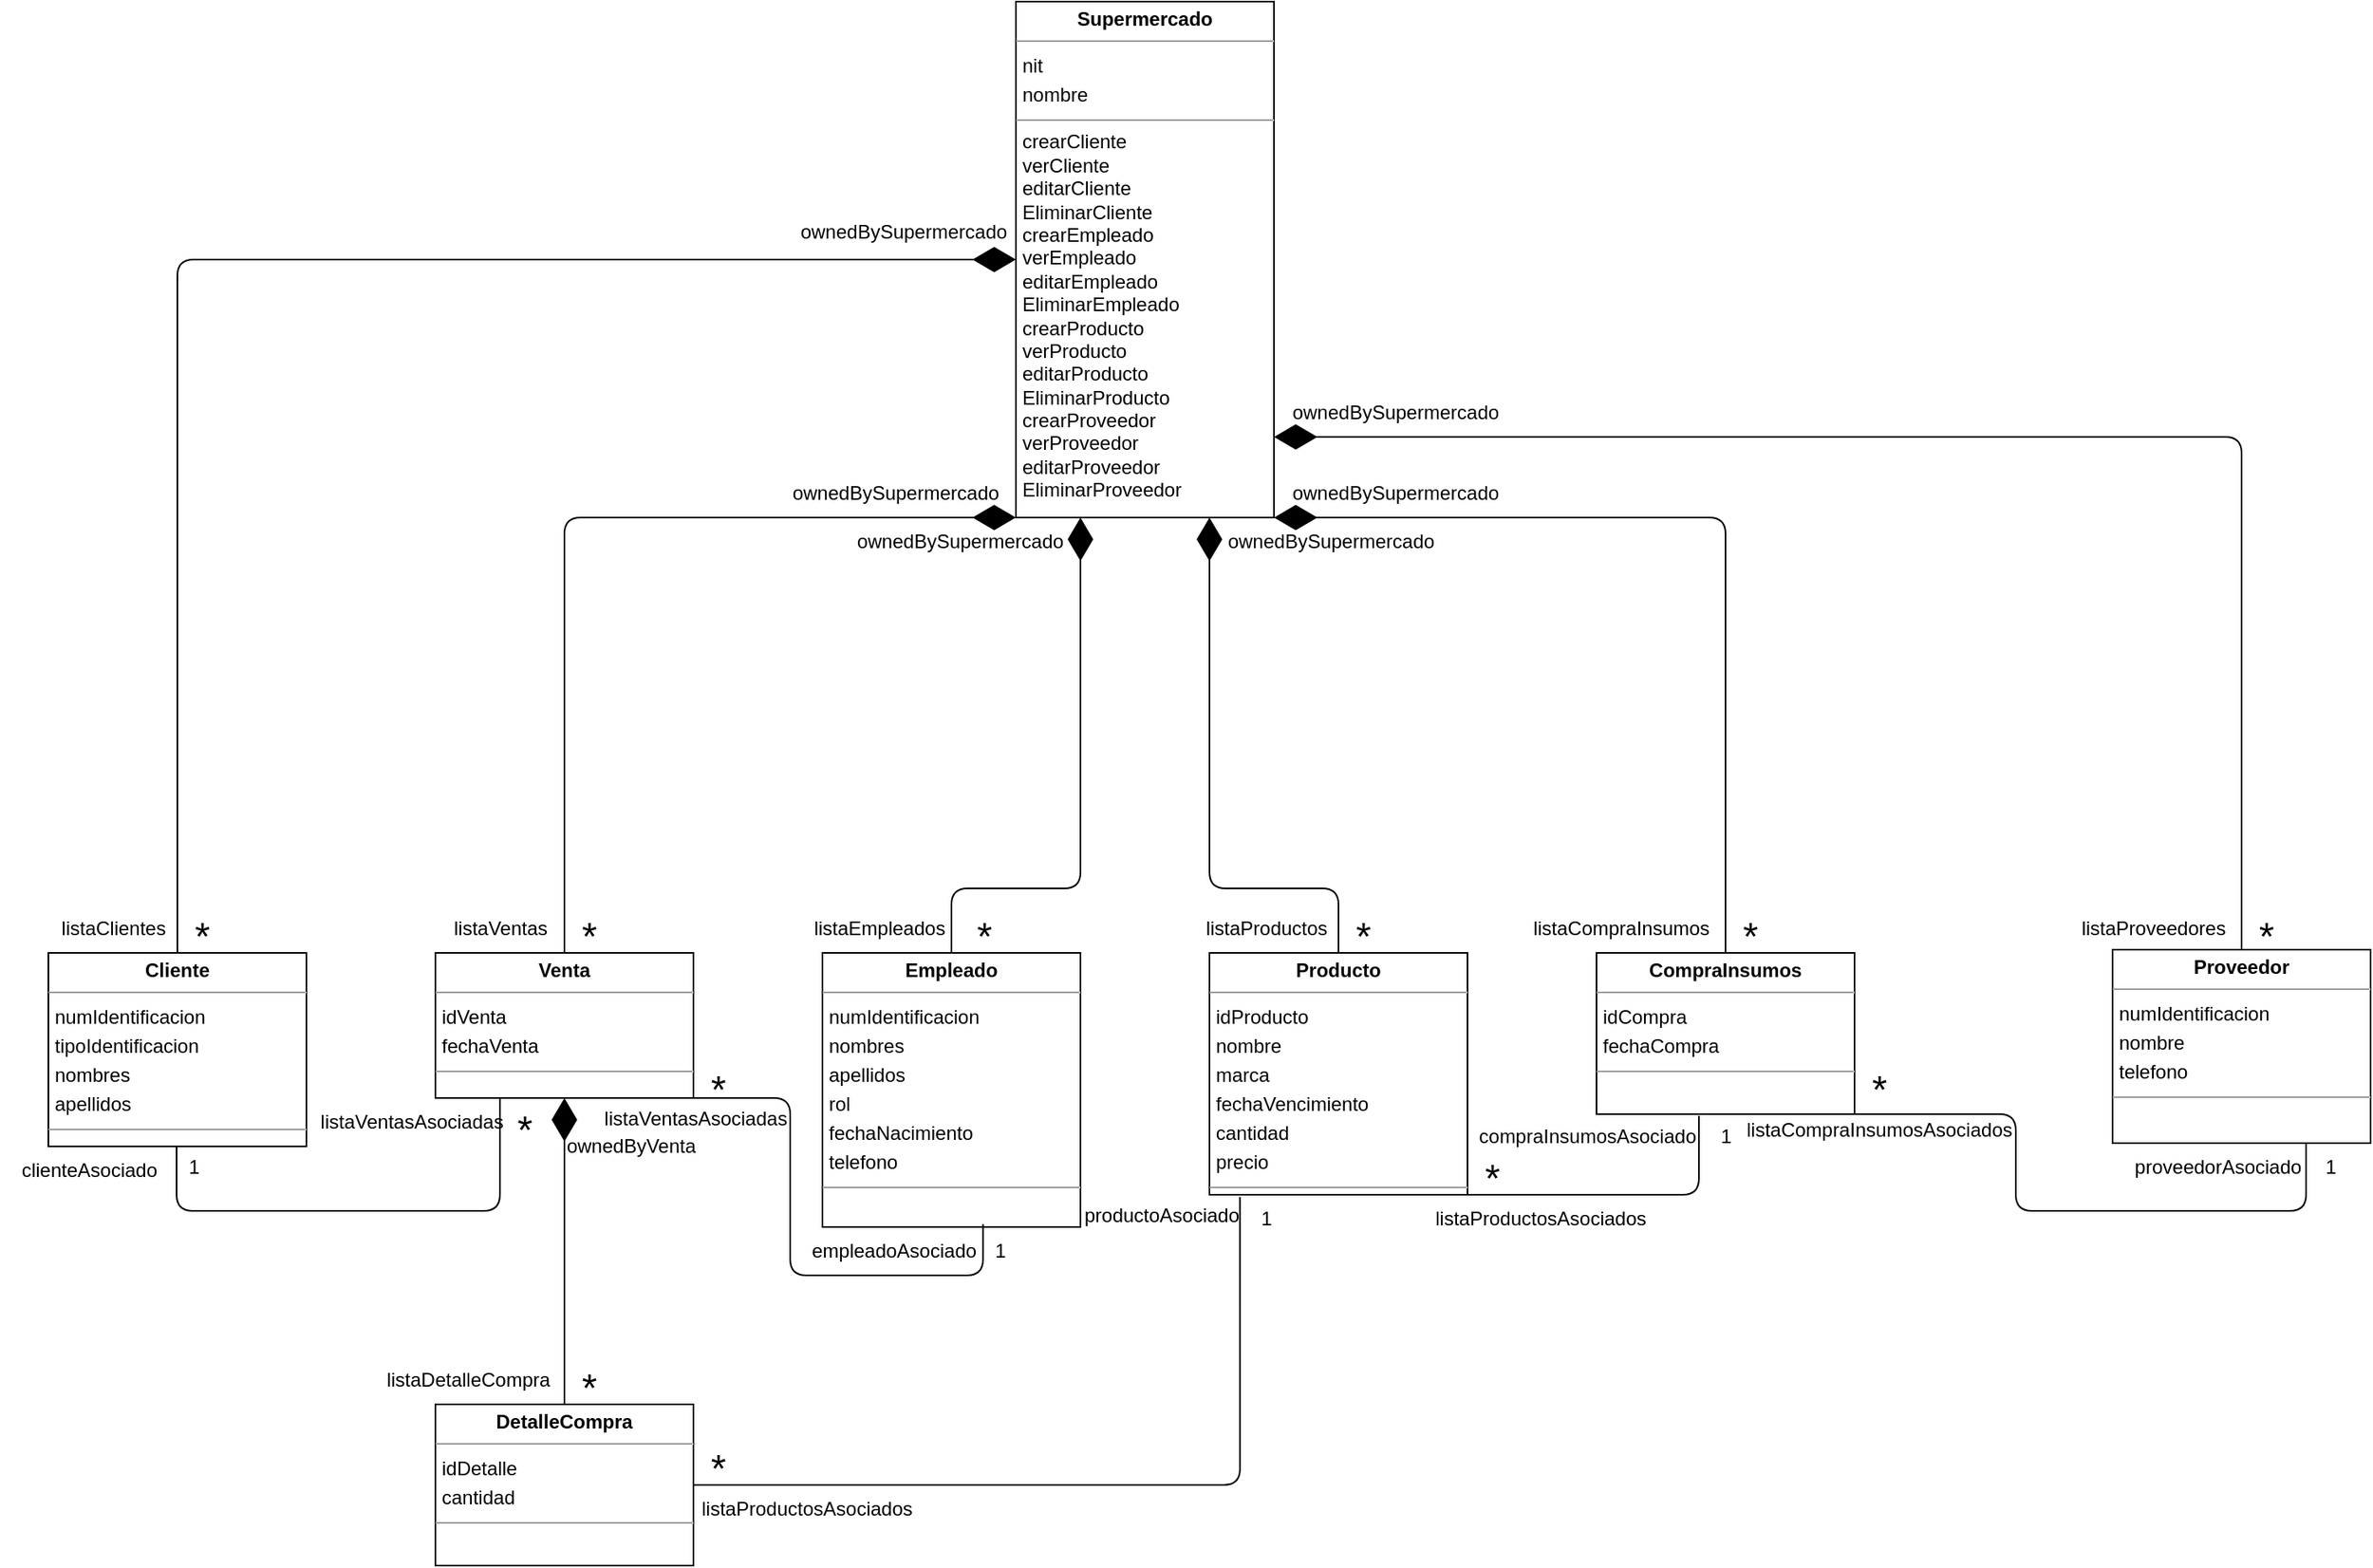 <mxfile version="22.0.4" type="onedrive">
  <diagram id="C5RBs43oDa-KdzZeNtuy" name="Page-1">
    <mxGraphModel grid="1" page="1" gridSize="10" guides="1" tooltips="1" connect="1" arrows="1" fold="1" pageScale="1" pageWidth="827" pageHeight="1169" math="0" shadow="0">
      <root>
        <mxCell id="WIyWlLk6GJQsqaUBKTNV-0" />
        <mxCell id="WIyWlLk6GJQsqaUBKTNV-1" parent="WIyWlLk6GJQsqaUBKTNV-0" />
        <mxCell id="kNCaPJdA75GjF8ZYcJyq-0" value="&lt;p style=&quot;margin:0px;margin-top:4px;text-align:center;&quot;&gt;&lt;b&gt;Cliente&lt;/b&gt;&lt;/p&gt;&lt;hr size=&quot;1&quot;&gt;&lt;p style=&quot;margin: 0px 0px 0px 4px; line-height: 150%;&quot;&gt;numIdentificacion&lt;/p&gt;&lt;p style=&quot;margin: 0px 0px 0px 4px; line-height: 150%;&quot;&gt;tipoIdentificacion&lt;/p&gt;&lt;p style=&quot;margin: 0px 0px 0px 4px; line-height: 150%;&quot;&gt;nombres&lt;/p&gt;&lt;p style=&quot;margin: 0px 0px 0px 4px; line-height: 150%;&quot;&gt;apellidos&lt;/p&gt;&lt;hr size=&quot;1&quot;&gt;&lt;p style=&quot;margin:0px;margin-left:4px;&quot;&gt;&lt;br&gt;&lt;/p&gt;" style="verticalAlign=top;align=left;overflow=fill;fontSize=12;fontFamily=Helvetica;html=1;whiteSpace=wrap;" vertex="1" parent="WIyWlLk6GJQsqaUBKTNV-1">
          <mxGeometry x="40" y="240" width="160" height="120" as="geometry" />
        </mxCell>
        <mxCell id="kNCaPJdA75GjF8ZYcJyq-1" value="&lt;p style=&quot;margin:0px;margin-top:4px;text-align:center;&quot;&gt;&lt;b&gt;Venta&lt;/b&gt;&lt;/p&gt;&lt;hr size=&quot;1&quot;&gt;&lt;p style=&quot;margin: 0px 0px 0px 4px; line-height: 150%;&quot;&gt;idVenta&lt;/p&gt;&lt;p style=&quot;margin: 0px 0px 0px 4px; line-height: 150%;&quot;&gt;fechaVenta&lt;/p&gt;&lt;hr size=&quot;1&quot;&gt;&lt;p style=&quot;margin:0px;margin-left:4px;&quot;&gt;&lt;br&gt;&lt;/p&gt;" style="verticalAlign=top;align=left;overflow=fill;fontSize=12;fontFamily=Helvetica;html=1;whiteSpace=wrap;" vertex="1" parent="WIyWlLk6GJQsqaUBKTNV-1">
          <mxGeometry x="280" y="240" width="160" height="90" as="geometry" />
        </mxCell>
        <mxCell id="Ck3OJxmytHhcV2q8WUNJ-1" value="&lt;p style=&quot;margin:0px;margin-top:4px;text-align:center;&quot;&gt;&lt;b&gt;Empleado&lt;/b&gt;&lt;/p&gt;&lt;hr size=&quot;1&quot;&gt;&lt;p style=&quot;margin: 0px 0px 0px 4px; line-height: 150%;&quot;&gt;numIdentificacion&lt;/p&gt;&lt;p style=&quot;margin: 0px 0px 0px 4px; line-height: 150%;&quot;&gt;nombres&lt;/p&gt;&lt;p style=&quot;margin: 0px 0px 0px 4px; line-height: 150%;&quot;&gt;apellidos&lt;/p&gt;&lt;p style=&quot;margin: 0px 0px 0px 4px; line-height: 150%;&quot;&gt;rol&lt;/p&gt;&lt;p style=&quot;margin: 0px 0px 0px 4px; line-height: 150%;&quot;&gt;fechaNacimiento&lt;/p&gt;&lt;p style=&quot;margin: 0px 0px 0px 4px; line-height: 150%;&quot;&gt;telefono&lt;/p&gt;&lt;hr size=&quot;1&quot;&gt;&lt;p style=&quot;margin:0px;margin-left:4px;&quot;&gt;&lt;br&gt;&lt;/p&gt;" style="verticalAlign=top;align=left;overflow=fill;fontSize=12;fontFamily=Helvetica;html=1;whiteSpace=wrap;" vertex="1" parent="WIyWlLk6GJQsqaUBKTNV-1">
          <mxGeometry x="520" y="240" width="160" height="170" as="geometry" />
        </mxCell>
        <mxCell id="Ck3OJxmytHhcV2q8WUNJ-2" value="&lt;p style=&quot;margin:0px;margin-top:4px;text-align:center;&quot;&gt;&lt;b&gt;Producto&lt;/b&gt;&lt;/p&gt;&lt;hr size=&quot;1&quot;&gt;&lt;p style=&quot;margin: 0px 0px 0px 4px; line-height: 150%;&quot;&gt;idProducto&lt;/p&gt;&lt;p style=&quot;margin: 0px 0px 0px 4px; line-height: 150%;&quot;&gt;nombre&lt;/p&gt;&lt;p style=&quot;margin: 0px 0px 0px 4px; line-height: 150%;&quot;&gt;marca&lt;/p&gt;&lt;p style=&quot;margin: 0px 0px 0px 4px; line-height: 150%;&quot;&gt;fechaVencimiento&lt;/p&gt;&lt;p style=&quot;margin: 0px 0px 0px 4px; line-height: 150%;&quot;&gt;cantidad&lt;/p&gt;&lt;p style=&quot;margin: 0px 0px 0px 4px; line-height: 150%;&quot;&gt;precio&lt;/p&gt;&lt;hr size=&quot;1&quot;&gt;&lt;p style=&quot;margin:0px;margin-left:4px;&quot;&gt;&lt;br&gt;&lt;/p&gt;" style="verticalAlign=top;align=left;overflow=fill;fontSize=12;fontFamily=Helvetica;html=1;whiteSpace=wrap;" vertex="1" parent="WIyWlLk6GJQsqaUBKTNV-1">
          <mxGeometry x="760" y="240" width="160" height="150" as="geometry" />
        </mxCell>
        <mxCell id="Ck3OJxmytHhcV2q8WUNJ-3" value="&lt;p style=&quot;margin:0px;margin-top:4px;text-align:center;&quot;&gt;&lt;b&gt;CompraInsumos&lt;/b&gt;&lt;/p&gt;&lt;hr size=&quot;1&quot;&gt;&lt;p style=&quot;margin: 0px 0px 0px 4px; line-height: 150%;&quot;&gt;idCompra&lt;/p&gt;&lt;p style=&quot;margin: 0px 0px 0px 4px; line-height: 150%;&quot;&gt;fechaCompra&lt;/p&gt;&lt;hr size=&quot;1&quot;&gt;&lt;p style=&quot;margin:0px;margin-left:4px;&quot;&gt;&lt;br&gt;&lt;/p&gt;" style="verticalAlign=top;align=left;overflow=fill;fontSize=12;fontFamily=Helvetica;html=1;whiteSpace=wrap;" vertex="1" parent="WIyWlLk6GJQsqaUBKTNV-1">
          <mxGeometry x="1000" y="240" width="160" height="100" as="geometry" />
        </mxCell>
        <mxCell id="Ck3OJxmytHhcV2q8WUNJ-4" value="&lt;p style=&quot;margin:0px;margin-top:4px;text-align:center;&quot;&gt;&lt;b&gt;Proveedor&lt;/b&gt;&lt;/p&gt;&lt;hr size=&quot;1&quot;&gt;&lt;p style=&quot;margin: 0px 0px 0px 4px; line-height: 150%;&quot;&gt;numIdentificacion&lt;/p&gt;&lt;p style=&quot;margin: 0px 0px 0px 4px; line-height: 150%;&quot;&gt;nombre&lt;/p&gt;&lt;p style=&quot;margin: 0px 0px 0px 4px; line-height: 150%;&quot;&gt;telefono&lt;/p&gt;&lt;hr size=&quot;1&quot;&gt;&lt;p style=&quot;margin:0px;margin-left:4px;&quot;&gt;&lt;br&gt;&lt;/p&gt;" style="verticalAlign=top;align=left;overflow=fill;fontSize=12;fontFamily=Helvetica;html=1;whiteSpace=wrap;" vertex="1" parent="WIyWlLk6GJQsqaUBKTNV-1">
          <mxGeometry x="1320" y="238" width="160" height="120" as="geometry" />
        </mxCell>
        <mxCell id="Ck3OJxmytHhcV2q8WUNJ-5" value="&lt;p style=&quot;margin:0px;margin-top:4px;text-align:center;&quot;&gt;&lt;b&gt;DetalleCompra&lt;/b&gt;&lt;/p&gt;&lt;hr size=&quot;1&quot;&gt;&lt;p style=&quot;margin: 0px 0px 0px 4px; line-height: 150%;&quot;&gt;idDetalle&lt;/p&gt;&lt;p style=&quot;margin: 0px 0px 0px 4px; line-height: 150%;&quot;&gt;cantidad&lt;/p&gt;&lt;hr size=&quot;1&quot;&gt;&lt;p style=&quot;margin:0px;margin-left:4px;&quot;&gt;&lt;br&gt;&lt;/p&gt;" style="verticalAlign=top;align=left;overflow=fill;fontSize=12;fontFamily=Helvetica;html=1;whiteSpace=wrap;" vertex="1" parent="WIyWlLk6GJQsqaUBKTNV-1">
          <mxGeometry x="280" y="520" width="160" height="100" as="geometry" />
        </mxCell>
        <mxCell id="Ck3OJxmytHhcV2q8WUNJ-8" value="" style="endArrow=diamondThin;endFill=1;endSize=24;html=1;rounded=0;entryX=0.5;entryY=1;entryDx=0;entryDy=0;exitX=0.5;exitY=0;exitDx=0;exitDy=0;" edge="1" parent="WIyWlLk6GJQsqaUBKTNV-1" source="Ck3OJxmytHhcV2q8WUNJ-5" target="kNCaPJdA75GjF8ZYcJyq-1">
          <mxGeometry width="160" relative="1" as="geometry">
            <mxPoint x="410" y="490" as="sourcePoint" />
            <mxPoint x="570" y="490" as="targetPoint" />
          </mxGeometry>
        </mxCell>
        <mxCell id="Ck3OJxmytHhcV2q8WUNJ-9" value="" style="endArrow=none;endFill=0;endSize=24;html=1;rounded=1;entryX=0.5;entryY=1;entryDx=0;entryDy=0;exitX=0.25;exitY=1;exitDx=0;exitDy=0;edgeStyle=orthogonalEdgeStyle;" edge="1" parent="WIyWlLk6GJQsqaUBKTNV-1" source="kNCaPJdA75GjF8ZYcJyq-1">
          <mxGeometry width="160" relative="1" as="geometry">
            <mxPoint x="119.5" y="550" as="sourcePoint" />
            <mxPoint x="119.5" y="360" as="targetPoint" />
            <Array as="points">
              <mxPoint x="320" y="400" />
              <mxPoint x="120" y="400" />
            </Array>
          </mxGeometry>
        </mxCell>
        <mxCell id="Ck3OJxmytHhcV2q8WUNJ-10" value="&lt;font style=&quot;font-size: 24px;&quot;&gt;*&lt;/font&gt;" style="text;html=1;align=center;verticalAlign=middle;resizable=0;points=[];autosize=1;strokeColor=none;fillColor=none;" vertex="1" parent="WIyWlLk6GJQsqaUBKTNV-1">
          <mxGeometry x="320" y="330" width="30" height="40" as="geometry" />
        </mxCell>
        <mxCell id="Ck3OJxmytHhcV2q8WUNJ-11" value="1" style="text;html=1;align=center;verticalAlign=middle;resizable=0;points=[];autosize=1;strokeColor=none;fillColor=none;" vertex="1" parent="WIyWlLk6GJQsqaUBKTNV-1">
          <mxGeometry x="115" y="358" width="30" height="30" as="geometry" />
        </mxCell>
        <mxCell id="Ck3OJxmytHhcV2q8WUNJ-12" value="" style="endArrow=none;endFill=0;endSize=24;html=1;rounded=1;exitX=0.153;exitY=-0.06;exitDx=0;exitDy=0;edgeStyle=orthogonalEdgeStyle;entryX=1;entryY=1;entryDx=0;entryDy=0;exitPerimeter=0;" edge="1" parent="WIyWlLk6GJQsqaUBKTNV-1" source="Ck3OJxmytHhcV2q8WUNJ-14" target="kNCaPJdA75GjF8ZYcJyq-1">
          <mxGeometry width="160" relative="1" as="geometry">
            <mxPoint x="600.5" y="410" as="sourcePoint" />
            <mxPoint x="400" y="440" as="targetPoint" />
            <Array as="points">
              <mxPoint x="620" y="440" />
              <mxPoint x="500" y="440" />
              <mxPoint x="500" y="330" />
            </Array>
          </mxGeometry>
        </mxCell>
        <mxCell id="Ck3OJxmytHhcV2q8WUNJ-13" value="&lt;font style=&quot;font-size: 24px;&quot;&gt;*&lt;/font&gt;" style="text;html=1;align=center;verticalAlign=middle;resizable=0;points=[];autosize=1;strokeColor=none;fillColor=none;" vertex="1" parent="WIyWlLk6GJQsqaUBKTNV-1">
          <mxGeometry x="440" y="305" width="30" height="40" as="geometry" />
        </mxCell>
        <mxCell id="Ck3OJxmytHhcV2q8WUNJ-14" value="&lt;font style=&quot;font-size: 12px;&quot;&gt;1&lt;/font&gt;" style="text;html=1;align=center;verticalAlign=middle;resizable=0;points=[];autosize=1;strokeColor=none;fillColor=none;" vertex="1" parent="WIyWlLk6GJQsqaUBKTNV-1">
          <mxGeometry x="615" y="410" width="30" height="30" as="geometry" />
        </mxCell>
        <mxCell id="Ck3OJxmytHhcV2q8WUNJ-15" value="&lt;font style=&quot;font-size: 24px;&quot;&gt;*&lt;/font&gt;" style="text;html=1;align=center;verticalAlign=middle;resizable=0;points=[];autosize=1;strokeColor=none;fillColor=none;" vertex="1" parent="WIyWlLk6GJQsqaUBKTNV-1">
          <mxGeometry x="360" y="490" width="30" height="40" as="geometry" />
        </mxCell>
        <mxCell id="Ck3OJxmytHhcV2q8WUNJ-16" value="" style="endArrow=none;endFill=0;endSize=24;html=1;rounded=1;exitX=0.118;exitY=1.009;exitDx=0;exitDy=0;edgeStyle=orthogonalEdgeStyle;entryX=1;entryY=0.5;entryDx=0;entryDy=0;exitPerimeter=0;" edge="1" parent="WIyWlLk6GJQsqaUBKTNV-1" source="Ck3OJxmytHhcV2q8WUNJ-2" target="Ck3OJxmytHhcV2q8WUNJ-5">
          <mxGeometry width="160" relative="1" as="geometry">
            <mxPoint x="789.5" y="560" as="sourcePoint" />
            <mxPoint x="590" y="480" as="targetPoint" />
            <Array as="points">
              <mxPoint x="779" y="570" />
            </Array>
          </mxGeometry>
        </mxCell>
        <mxCell id="Ck3OJxmytHhcV2q8WUNJ-17" value="&lt;font style=&quot;font-size: 24px;&quot;&gt;*&lt;/font&gt;" style="text;html=1;align=center;verticalAlign=middle;resizable=0;points=[];autosize=1;strokeColor=none;fillColor=none;" vertex="1" parent="WIyWlLk6GJQsqaUBKTNV-1">
          <mxGeometry x="440" y="540" width="30" height="40" as="geometry" />
        </mxCell>
        <mxCell id="Ck3OJxmytHhcV2q8WUNJ-18" value="&lt;font style=&quot;font-size: 12px;&quot;&gt;1&lt;/font&gt;" style="text;html=1;align=center;verticalAlign=middle;resizable=0;points=[];autosize=1;strokeColor=none;fillColor=none;" vertex="1" parent="WIyWlLk6GJQsqaUBKTNV-1">
          <mxGeometry x="780" y="390" width="30" height="30" as="geometry" />
        </mxCell>
        <mxCell id="Ck3OJxmytHhcV2q8WUNJ-19" value="" style="endArrow=none;endFill=0;endSize=24;html=1;rounded=1;exitX=0.397;exitY=1.01;exitDx=0;exitDy=0;edgeStyle=orthogonalEdgeStyle;entryX=1;entryY=1;entryDx=0;entryDy=0;exitPerimeter=0;" edge="1" parent="WIyWlLk6GJQsqaUBKTNV-1" source="Ck3OJxmytHhcV2q8WUNJ-3" target="Ck3OJxmytHhcV2q8WUNJ-2">
          <mxGeometry width="160" relative="1" as="geometry">
            <mxPoint x="1280" y="310" as="sourcePoint" />
            <mxPoint x="880" y="490" as="targetPoint" />
            <Array as="points">
              <mxPoint x="1064" y="390" />
            </Array>
          </mxGeometry>
        </mxCell>
        <mxCell id="Ck3OJxmytHhcV2q8WUNJ-20" value="&lt;font style=&quot;font-size: 24px;&quot;&gt;*&lt;/font&gt;" style="text;html=1;align=center;verticalAlign=middle;resizable=0;points=[];autosize=1;strokeColor=none;fillColor=none;" vertex="1" parent="WIyWlLk6GJQsqaUBKTNV-1">
          <mxGeometry x="920" y="360" width="30" height="40" as="geometry" />
        </mxCell>
        <mxCell id="Ck3OJxmytHhcV2q8WUNJ-21" value="&lt;font style=&quot;font-size: 12px;&quot;&gt;1&lt;/font&gt;" style="text;html=1;align=center;verticalAlign=middle;resizable=0;points=[];autosize=1;strokeColor=none;fillColor=none;" vertex="1" parent="WIyWlLk6GJQsqaUBKTNV-1">
          <mxGeometry x="1065" y="339" width="30" height="30" as="geometry" />
        </mxCell>
        <mxCell id="Ck3OJxmytHhcV2q8WUNJ-22" value="" style="endArrow=none;endFill=0;endSize=24;html=1;rounded=1;exitX=0.75;exitY=1;exitDx=0;exitDy=0;edgeStyle=orthogonalEdgeStyle;entryX=1;entryY=1;entryDx=0;entryDy=0;" edge="1" parent="WIyWlLk6GJQsqaUBKTNV-1" source="Ck3OJxmytHhcV2q8WUNJ-4" target="Ck3OJxmytHhcV2q8WUNJ-3">
          <mxGeometry width="160" relative="1" as="geometry">
            <mxPoint x="1280" y="290" as="sourcePoint" />
            <mxPoint x="1120" y="340" as="targetPoint" />
            <Array as="points">
              <mxPoint x="1440" y="400" />
              <mxPoint x="1260" y="400" />
              <mxPoint x="1260" y="340" />
            </Array>
          </mxGeometry>
        </mxCell>
        <mxCell id="Ck3OJxmytHhcV2q8WUNJ-23" value="&lt;font style=&quot;font-size: 24px;&quot;&gt;*&lt;/font&gt;" style="text;html=1;align=center;verticalAlign=middle;resizable=0;points=[];autosize=1;strokeColor=none;fillColor=none;" vertex="1" parent="WIyWlLk6GJQsqaUBKTNV-1">
          <mxGeometry x="1160" y="305" width="30" height="40" as="geometry" />
        </mxCell>
        <mxCell id="Ck3OJxmytHhcV2q8WUNJ-24" value="&lt;font style=&quot;font-size: 12px;&quot;&gt;1&lt;/font&gt;" style="text;html=1;align=center;verticalAlign=middle;resizable=0;points=[];autosize=1;strokeColor=none;fillColor=none;" vertex="1" parent="WIyWlLk6GJQsqaUBKTNV-1">
          <mxGeometry x="1440" y="358" width="30" height="30" as="geometry" />
        </mxCell>
        <mxCell id="Ck3OJxmytHhcV2q8WUNJ-25" value="&lt;p style=&quot;margin:0px;margin-top:4px;text-align:center;&quot;&gt;&lt;b&gt;Supermercado&lt;/b&gt;&lt;/p&gt;&lt;hr size=&quot;1&quot;&gt;&lt;p style=&quot;margin: 0px 0px 0px 4px; line-height: 150%;&quot;&gt;nit&lt;/p&gt;&lt;p style=&quot;margin: 0px 0px 0px 4px; line-height: 150%;&quot;&gt;nombre&lt;/p&gt;&lt;hr size=&quot;1&quot;&gt;&lt;p style=&quot;margin:0px;margin-left:4px;&quot;&gt;crearCliente&lt;/p&gt;&lt;p style=&quot;margin:0px;margin-left:4px;&quot;&gt;verCliente&lt;/p&gt;&lt;p style=&quot;margin:0px;margin-left:4px;&quot;&gt;editarCliente&lt;/p&gt;&lt;p style=&quot;margin:0px;margin-left:4px;&quot;&gt;EliminarCliente&lt;/p&gt;&lt;p style=&quot;border-color: var(--border-color); margin: 0px 0px 0px 4px;&quot;&gt;crearEmpleado&lt;/p&gt;&lt;p style=&quot;border-color: var(--border-color); margin: 0px 0px 0px 4px;&quot;&gt;verEmpleado&lt;/p&gt;&lt;p style=&quot;border-color: var(--border-color); margin: 0px 0px 0px 4px;&quot;&gt;editarEmpleado&lt;/p&gt;&lt;p style=&quot;border-color: var(--border-color); margin: 0px 0px 0px 4px;&quot;&gt;EliminarEmpleado&lt;/p&gt;&lt;p style=&quot;border-color: var(--border-color); margin: 0px 0px 0px 4px;&quot;&gt;crearProducto&lt;/p&gt;&lt;p style=&quot;border-color: var(--border-color); margin: 0px 0px 0px 4px;&quot;&gt;verProducto&lt;/p&gt;&lt;p style=&quot;border-color: var(--border-color); margin: 0px 0px 0px 4px;&quot;&gt;editarProducto&lt;/p&gt;&lt;p style=&quot;border-color: var(--border-color); margin: 0px 0px 0px 4px;&quot;&gt;EliminarProducto&lt;/p&gt;&lt;p style=&quot;border-color: var(--border-color); margin: 0px 0px 0px 4px;&quot;&gt;crearProveedor&lt;/p&gt;&lt;p style=&quot;border-color: var(--border-color); margin: 0px 0px 0px 4px;&quot;&gt;verProveedor&lt;/p&gt;&lt;p style=&quot;border-color: var(--border-color); margin: 0px 0px 0px 4px;&quot;&gt;editarProveedor&lt;/p&gt;&lt;p style=&quot;border-color: var(--border-color); margin: 0px 0px 0px 4px;&quot;&gt;EliminarProveedor&lt;/p&gt;" style="verticalAlign=top;align=left;overflow=fill;fontSize=12;fontFamily=Helvetica;html=1;whiteSpace=wrap;" vertex="1" parent="WIyWlLk6GJQsqaUBKTNV-1">
          <mxGeometry x="640" y="-350" width="160" height="320" as="geometry" />
        </mxCell>
        <mxCell id="Ck3OJxmytHhcV2q8WUNJ-26" value="" style="endArrow=diamondThin;endFill=1;endSize=24;html=1;rounded=1;entryX=0;entryY=0.5;entryDx=0;entryDy=0;exitX=0.5;exitY=0;exitDx=0;exitDy=0;edgeStyle=orthogonalEdgeStyle;" edge="1" parent="WIyWlLk6GJQsqaUBKTNV-1" source="kNCaPJdA75GjF8ZYcJyq-0" target="Ck3OJxmytHhcV2q8WUNJ-25">
          <mxGeometry width="160" relative="1" as="geometry">
            <mxPoint x="454.5" y="110" as="sourcePoint" />
            <mxPoint x="454.5" y="-80" as="targetPoint" />
          </mxGeometry>
        </mxCell>
        <mxCell id="Ck3OJxmytHhcV2q8WUNJ-27" value="&lt;font style=&quot;font-size: 24px;&quot;&gt;*&lt;/font&gt;" style="text;html=1;align=center;verticalAlign=middle;resizable=0;points=[];autosize=1;strokeColor=none;fillColor=none;" vertex="1" parent="WIyWlLk6GJQsqaUBKTNV-1">
          <mxGeometry x="120" y="210" width="30" height="40" as="geometry" />
        </mxCell>
        <mxCell id="Ck3OJxmytHhcV2q8WUNJ-28" value="" style="endArrow=diamondThin;endFill=1;endSize=24;html=1;rounded=1;entryX=0;entryY=0.5;entryDx=0;entryDy=0;exitX=0.5;exitY=0;exitDx=0;exitDy=0;edgeStyle=orthogonalEdgeStyle;" edge="1" parent="WIyWlLk6GJQsqaUBKTNV-1" source="kNCaPJdA75GjF8ZYcJyq-1">
          <mxGeometry width="160" relative="1" as="geometry">
            <mxPoint x="120" y="285" as="sourcePoint" />
            <mxPoint x="640" y="-30" as="targetPoint" />
            <Array as="points">
              <mxPoint x="360" y="-30" />
            </Array>
          </mxGeometry>
        </mxCell>
        <mxCell id="Ck3OJxmytHhcV2q8WUNJ-29" value="&lt;font style=&quot;font-size: 24px;&quot;&gt;*&lt;/font&gt;" style="text;html=1;align=center;verticalAlign=middle;resizable=0;points=[];autosize=1;strokeColor=none;fillColor=none;" vertex="1" parent="WIyWlLk6GJQsqaUBKTNV-1">
          <mxGeometry x="360" y="210" width="30" height="40" as="geometry" />
        </mxCell>
        <mxCell id="Ck3OJxmytHhcV2q8WUNJ-30" value="" style="endArrow=diamondThin;endFill=1;endSize=24;html=1;rounded=1;entryX=0.25;entryY=1;entryDx=0;entryDy=0;exitX=0.5;exitY=0;exitDx=0;exitDy=0;edgeStyle=orthogonalEdgeStyle;" edge="1" parent="WIyWlLk6GJQsqaUBKTNV-1" source="Ck3OJxmytHhcV2q8WUNJ-1" target="Ck3OJxmytHhcV2q8WUNJ-25">
          <mxGeometry width="160" relative="1" as="geometry">
            <mxPoint x="370" y="250" as="sourcePoint" />
            <mxPoint x="650" y="-20" as="targetPoint" />
            <Array as="points">
              <mxPoint x="600" y="200" />
              <mxPoint x="680" y="200" />
            </Array>
          </mxGeometry>
        </mxCell>
        <mxCell id="Ck3OJxmytHhcV2q8WUNJ-31" value="&lt;font style=&quot;font-size: 24px;&quot;&gt;*&lt;/font&gt;" style="text;html=1;align=center;verticalAlign=middle;resizable=0;points=[];autosize=1;strokeColor=none;fillColor=none;" vertex="1" parent="WIyWlLk6GJQsqaUBKTNV-1">
          <mxGeometry x="605" y="210" width="30" height="40" as="geometry" />
        </mxCell>
        <mxCell id="Ck3OJxmytHhcV2q8WUNJ-32" value="" style="endArrow=diamondThin;endFill=1;endSize=24;html=1;rounded=1;entryX=0.25;entryY=1;entryDx=0;entryDy=0;exitX=0.5;exitY=0;exitDx=0;exitDy=0;edgeStyle=orthogonalEdgeStyle;" edge="1" parent="WIyWlLk6GJQsqaUBKTNV-1" source="Ck3OJxmytHhcV2q8WUNJ-2">
          <mxGeometry width="160" relative="1" as="geometry">
            <mxPoint x="680" y="240" as="sourcePoint" />
            <mxPoint x="760" y="-30" as="targetPoint" />
            <Array as="points">
              <mxPoint x="840" y="200" />
              <mxPoint x="760" y="200" />
            </Array>
          </mxGeometry>
        </mxCell>
        <mxCell id="Ck3OJxmytHhcV2q8WUNJ-33" value="&lt;font style=&quot;font-size: 24px;&quot;&gt;*&lt;/font&gt;" style="text;html=1;align=center;verticalAlign=middle;resizable=0;points=[];autosize=1;strokeColor=none;fillColor=none;" vertex="1" parent="WIyWlLk6GJQsqaUBKTNV-1">
          <mxGeometry x="840" y="210" width="30" height="40" as="geometry" />
        </mxCell>
        <mxCell id="Ck3OJxmytHhcV2q8WUNJ-34" value="" style="endArrow=diamondThin;endFill=1;endSize=24;html=1;rounded=1;entryX=0.25;entryY=1;entryDx=0;entryDy=0;exitX=0.5;exitY=0;exitDx=0;exitDy=0;edgeStyle=orthogonalEdgeStyle;" edge="1" parent="WIyWlLk6GJQsqaUBKTNV-1" source="Ck3OJxmytHhcV2q8WUNJ-3">
          <mxGeometry width="160" relative="1" as="geometry">
            <mxPoint x="880" y="240" as="sourcePoint" />
            <mxPoint x="800" y="-30" as="targetPoint" />
            <Array as="points">
              <mxPoint x="1080" y="-30" />
            </Array>
          </mxGeometry>
        </mxCell>
        <mxCell id="Ck3OJxmytHhcV2q8WUNJ-35" value="&lt;font style=&quot;font-size: 24px;&quot;&gt;*&lt;/font&gt;" style="text;html=1;align=center;verticalAlign=middle;resizable=0;points=[];autosize=1;strokeColor=none;fillColor=none;" vertex="1" parent="WIyWlLk6GJQsqaUBKTNV-1">
          <mxGeometry x="1080" y="210" width="30" height="40" as="geometry" />
        </mxCell>
        <mxCell id="Ck3OJxmytHhcV2q8WUNJ-36" value="" style="endArrow=diamondThin;endFill=1;endSize=24;html=1;rounded=1;entryX=0.25;entryY=1;entryDx=0;entryDy=0;exitX=0.5;exitY=0;exitDx=0;exitDy=0;edgeStyle=orthogonalEdgeStyle;" edge="1" parent="WIyWlLk6GJQsqaUBKTNV-1" source="Ck3OJxmytHhcV2q8WUNJ-4">
          <mxGeometry width="160" relative="1" as="geometry">
            <mxPoint x="1080" y="190" as="sourcePoint" />
            <mxPoint x="800" y="-80" as="targetPoint" />
            <Array as="points">
              <mxPoint x="1400" y="-80" />
            </Array>
          </mxGeometry>
        </mxCell>
        <mxCell id="Ck3OJxmytHhcV2q8WUNJ-37" value="&lt;font style=&quot;font-size: 24px;&quot;&gt;*&lt;/font&gt;" style="text;html=1;align=center;verticalAlign=middle;resizable=0;points=[];autosize=1;strokeColor=none;fillColor=none;" vertex="1" parent="WIyWlLk6GJQsqaUBKTNV-1">
          <mxGeometry x="1400" y="210" width="30" height="40" as="geometry" />
        </mxCell>
        <mxCell id="sX47agzZfYIS_Kz9H4tk-0" value="ownedBySupermercado" style="text;html=1;align=center;verticalAlign=middle;resizable=0;points=[];autosize=1;strokeColor=none;fillColor=none;" vertex="1" parent="WIyWlLk6GJQsqaUBKTNV-1">
          <mxGeometry x="495" y="-222" width="150" height="30" as="geometry" />
        </mxCell>
        <mxCell id="sX47agzZfYIS_Kz9H4tk-1" value="ownedBySupermercado" style="text;html=1;align=center;verticalAlign=middle;resizable=0;points=[];autosize=1;strokeColor=none;fillColor=none;" vertex="1" parent="WIyWlLk6GJQsqaUBKTNV-1">
          <mxGeometry x="490" y="-60" width="150" height="30" as="geometry" />
        </mxCell>
        <mxCell id="sX47agzZfYIS_Kz9H4tk-2" value="ownedBySupermercado" style="text;html=1;align=center;verticalAlign=middle;resizable=0;points=[];autosize=1;strokeColor=none;fillColor=none;" vertex="1" parent="WIyWlLk6GJQsqaUBKTNV-1">
          <mxGeometry x="530" y="-30" width="150" height="30" as="geometry" />
        </mxCell>
        <mxCell id="sX47agzZfYIS_Kz9H4tk-3" value="ownedBySupermercado" style="text;html=1;align=center;verticalAlign=middle;resizable=0;points=[];autosize=1;strokeColor=none;fillColor=none;" vertex="1" parent="WIyWlLk6GJQsqaUBKTNV-1">
          <mxGeometry x="760" y="-30" width="150" height="30" as="geometry" />
        </mxCell>
        <mxCell id="sX47agzZfYIS_Kz9H4tk-4" value="ownedBySupermercado" style="text;html=1;align=center;verticalAlign=middle;resizable=0;points=[];autosize=1;strokeColor=none;fillColor=none;" vertex="1" parent="WIyWlLk6GJQsqaUBKTNV-1">
          <mxGeometry x="800" y="-60" width="150" height="30" as="geometry" />
        </mxCell>
        <mxCell id="sX47agzZfYIS_Kz9H4tk-5" value="ownedBySupermercado" style="text;html=1;align=center;verticalAlign=middle;resizable=0;points=[];autosize=1;strokeColor=none;fillColor=none;" vertex="1" parent="WIyWlLk6GJQsqaUBKTNV-1">
          <mxGeometry x="800" y="-110" width="150" height="30" as="geometry" />
        </mxCell>
        <mxCell id="sX47agzZfYIS_Kz9H4tk-6" value="ownedByVenta" style="text;html=1;align=center;verticalAlign=middle;resizable=0;points=[];autosize=1;strokeColor=none;fillColor=none;" vertex="1" parent="WIyWlLk6GJQsqaUBKTNV-1">
          <mxGeometry x="351" y="345" width="100" height="30" as="geometry" />
        </mxCell>
        <mxCell id="sX47agzZfYIS_Kz9H4tk-7" value="listaClientes" style="text;html=1;align=center;verticalAlign=middle;resizable=0;points=[];autosize=1;strokeColor=none;fillColor=none;" vertex="1" parent="WIyWlLk6GJQsqaUBKTNV-1">
          <mxGeometry x="35" y="210" width="90" height="30" as="geometry" />
        </mxCell>
        <mxCell id="sX47agzZfYIS_Kz9H4tk-8" value="listaVentas" style="text;html=1;align=center;verticalAlign=middle;resizable=0;points=[];autosize=1;strokeColor=none;fillColor=none;" vertex="1" parent="WIyWlLk6GJQsqaUBKTNV-1">
          <mxGeometry x="280" y="210" width="80" height="30" as="geometry" />
        </mxCell>
        <mxCell id="sX47agzZfYIS_Kz9H4tk-9" value="listaEmpleados" style="text;html=1;align=center;verticalAlign=middle;resizable=0;points=[];autosize=1;strokeColor=none;fillColor=none;" vertex="1" parent="WIyWlLk6GJQsqaUBKTNV-1">
          <mxGeometry x="505" y="210" width="100" height="30" as="geometry" />
        </mxCell>
        <mxCell id="sX47agzZfYIS_Kz9H4tk-10" value="listaProductos" style="text;html=1;align=center;verticalAlign=middle;resizable=0;points=[];autosize=1;strokeColor=none;fillColor=none;" vertex="1" parent="WIyWlLk6GJQsqaUBKTNV-1">
          <mxGeometry x="745" y="210" width="100" height="30" as="geometry" />
        </mxCell>
        <mxCell id="sX47agzZfYIS_Kz9H4tk-11" value="listaCompraInsumos" style="text;html=1;align=center;verticalAlign=middle;resizable=0;points=[];autosize=1;strokeColor=none;fillColor=none;" vertex="1" parent="WIyWlLk6GJQsqaUBKTNV-1">
          <mxGeometry x="950" y="210" width="130" height="30" as="geometry" />
        </mxCell>
        <mxCell id="sX47agzZfYIS_Kz9H4tk-12" value="listaProveedores" style="text;html=1;align=center;verticalAlign=middle;resizable=0;points=[];autosize=1;strokeColor=none;fillColor=none;" vertex="1" parent="WIyWlLk6GJQsqaUBKTNV-1">
          <mxGeometry x="1290" y="210" width="110" height="30" as="geometry" />
        </mxCell>
        <mxCell id="sX47agzZfYIS_Kz9H4tk-13" value="listaDetalleCompra" style="text;html=1;align=center;verticalAlign=middle;resizable=0;points=[];autosize=1;strokeColor=none;fillColor=none;" vertex="1" parent="WIyWlLk6GJQsqaUBKTNV-1">
          <mxGeometry x="240" y="490" width="120" height="30" as="geometry" />
        </mxCell>
        <mxCell id="sX47agzZfYIS_Kz9H4tk-14" value="clienteAsociado" style="text;html=1;align=center;verticalAlign=middle;resizable=0;points=[];autosize=1;strokeColor=none;fillColor=none;" vertex="1" parent="WIyWlLk6GJQsqaUBKTNV-1">
          <mxGeometry x="10" y="360" width="110" height="30" as="geometry" />
        </mxCell>
        <mxCell id="sX47agzZfYIS_Kz9H4tk-15" value="listaVentasAsociadas" style="text;html=1;align=center;verticalAlign=middle;resizable=0;points=[];autosize=1;strokeColor=none;fillColor=none;" vertex="1" parent="WIyWlLk6GJQsqaUBKTNV-1">
          <mxGeometry x="195" y="330" width="140" height="30" as="geometry" />
        </mxCell>
        <mxCell id="sX47agzZfYIS_Kz9H4tk-16" value="empleadoAsociado" style="text;html=1;align=center;verticalAlign=middle;resizable=0;points=[];autosize=1;strokeColor=none;fillColor=none;" vertex="1" parent="WIyWlLk6GJQsqaUBKTNV-1">
          <mxGeometry x="499" y="410" width="130" height="30" as="geometry" />
        </mxCell>
        <mxCell id="sX47agzZfYIS_Kz9H4tk-17" value="listaVentasAsociadas" style="text;html=1;align=center;verticalAlign=middle;resizable=0;points=[];autosize=1;strokeColor=none;fillColor=none;" vertex="1" parent="WIyWlLk6GJQsqaUBKTNV-1">
          <mxGeometry x="371" y="328" width="140" height="30" as="geometry" />
        </mxCell>
        <mxCell id="sX47agzZfYIS_Kz9H4tk-18" value="listaProductosAsociados" style="text;html=1;align=center;verticalAlign=middle;resizable=0;points=[];autosize=1;strokeColor=none;fillColor=none;" vertex="1" parent="WIyWlLk6GJQsqaUBKTNV-1">
          <mxGeometry x="435" y="570" width="150" height="30" as="geometry" />
        </mxCell>
        <mxCell id="sX47agzZfYIS_Kz9H4tk-19" value="productoAsociado" style="text;html=1;align=center;verticalAlign=middle;resizable=0;points=[];autosize=1;strokeColor=none;fillColor=none;" vertex="1" parent="WIyWlLk6GJQsqaUBKTNV-1">
          <mxGeometry x="670" y="388" width="120" height="30" as="geometry" />
        </mxCell>
        <mxCell id="sX47agzZfYIS_Kz9H4tk-20" value="listaProductosAsociados" style="text;html=1;align=center;verticalAlign=middle;resizable=0;points=[];autosize=1;strokeColor=none;fillColor=none;" vertex="1" parent="WIyWlLk6GJQsqaUBKTNV-1">
          <mxGeometry x="890" y="390" width="150" height="30" as="geometry" />
        </mxCell>
        <mxCell id="sX47agzZfYIS_Kz9H4tk-21" value="compraInsumosAsociado" style="text;html=1;align=center;verticalAlign=middle;resizable=0;points=[];autosize=1;strokeColor=none;fillColor=none;" vertex="1" parent="WIyWlLk6GJQsqaUBKTNV-1">
          <mxGeometry x="914" y="339" width="160" height="30" as="geometry" />
        </mxCell>
        <mxCell id="sX47agzZfYIS_Kz9H4tk-23" value="listaCompraInsumosAsociados" style="text;html=1;align=center;verticalAlign=middle;resizable=0;points=[];autosize=1;strokeColor=none;fillColor=none;" vertex="1" parent="WIyWlLk6GJQsqaUBKTNV-1">
          <mxGeometry x="1080" y="335" width="190" height="30" as="geometry" />
        </mxCell>
        <mxCell id="sX47agzZfYIS_Kz9H4tk-24" value="proveedorAsociado" style="text;html=1;align=center;verticalAlign=middle;resizable=0;points=[];autosize=1;strokeColor=none;fillColor=none;" vertex="1" parent="WIyWlLk6GJQsqaUBKTNV-1">
          <mxGeometry x="1320" y="358" width="130" height="30" as="geometry" />
        </mxCell>
      </root>
    </mxGraphModel>
  </diagram>
</mxfile>
